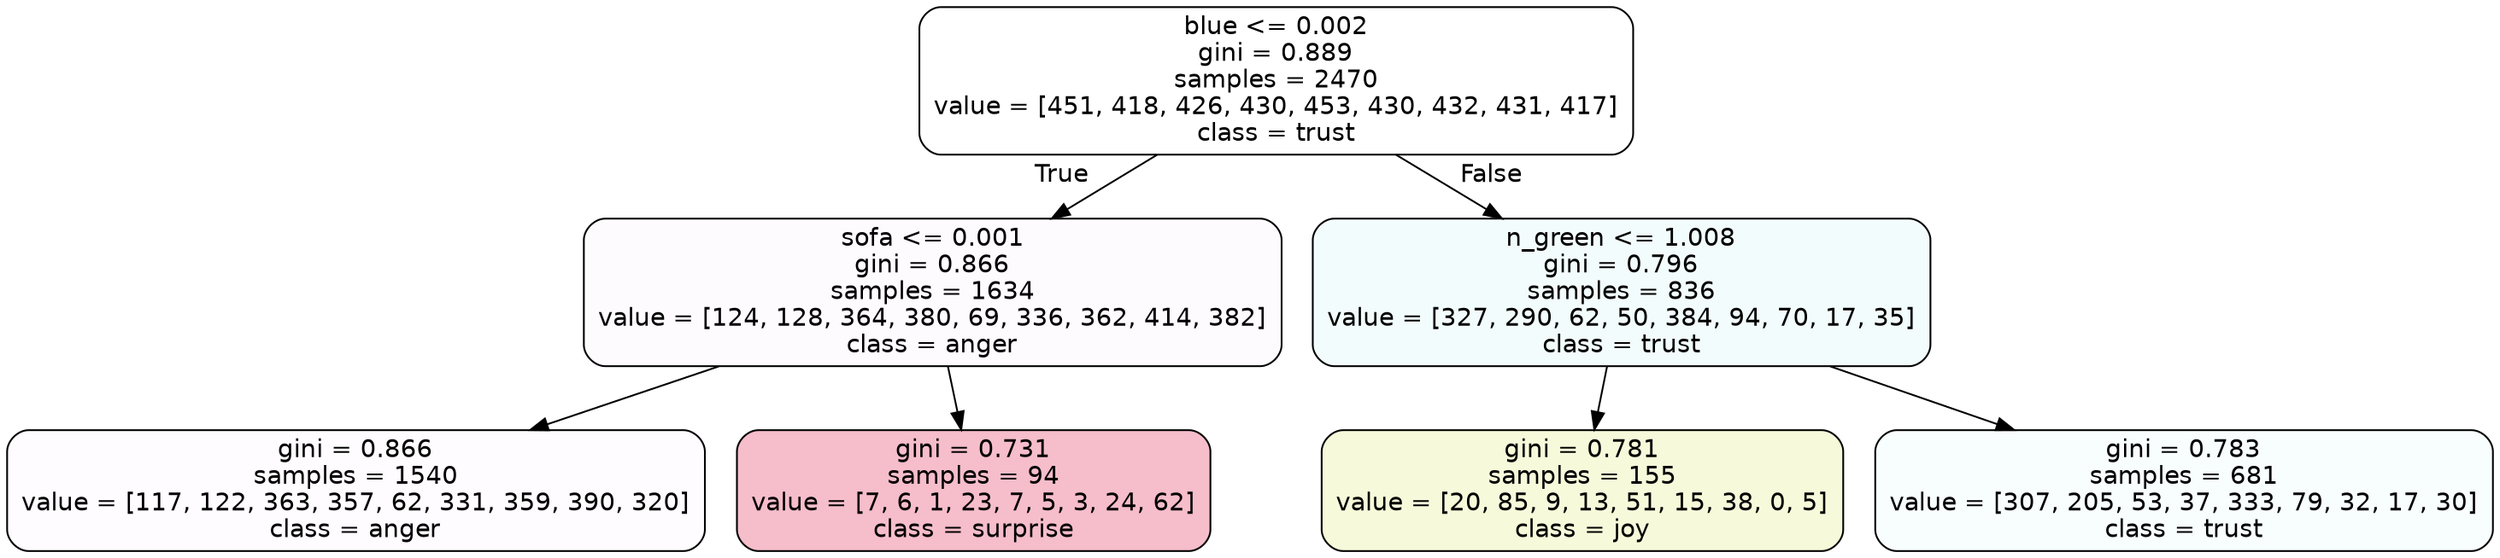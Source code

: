 digraph Tree {
node [shape=box, style="filled, rounded", color="black", fontname=helvetica] ;
edge [fontname=helvetica] ;
0 [label="blue <= 0.002\ngini = 0.889\nsamples = 2470\nvalue = [451, 418, 426, 430, 453, 430, 432, 431, 417]\nclass = trust", fillcolor="#39d7e500"] ;
1 [label="sofa <= 0.001\ngini = 0.866\nsamples = 1634\nvalue = [124, 128, 364, 380, 69, 336, 362, 414, 382]\nclass = anger", fillcolor="#e539d704"] ;
0 -> 1 [labeldistance=2.5, labelangle=45, headlabel="True"] ;
2 [label="gini = 0.866\nsamples = 1540\nvalue = [117, 122, 363, 357, 62, 331, 359, 390, 320]\nclass = anger", fillcolor="#e539d703"] ;
1 -> 2 ;
3 [label="gini = 0.731\nsamples = 94\nvalue = [7, 6, 1, 23, 7, 5, 3, 24, 62]\nclass = surprise", fillcolor="#e5396455"] ;
1 -> 3 ;
4 [label="n_green <= 1.008\ngini = 0.796\nsamples = 836\nvalue = [327, 290, 62, 50, 384, 94, 70, 17, 35]\nclass = trust", fillcolor="#39d7e50f"] ;
0 -> 4 [labeldistance=2.5, labelangle=-45, headlabel="False"] ;
5 [label="gini = 0.781\nsamples = 155\nvalue = [20, 85, 9, 13, 51, 15, 38, 0, 5]\nclass = joy", fillcolor="#d7e5392f"] ;
4 -> 5 ;
6 [label="gini = 0.783\nsamples = 681\nvalue = [307, 205, 53, 37, 333, 79, 32, 17, 30]\nclass = trust", fillcolor="#39d7e508"] ;
4 -> 6 ;
}